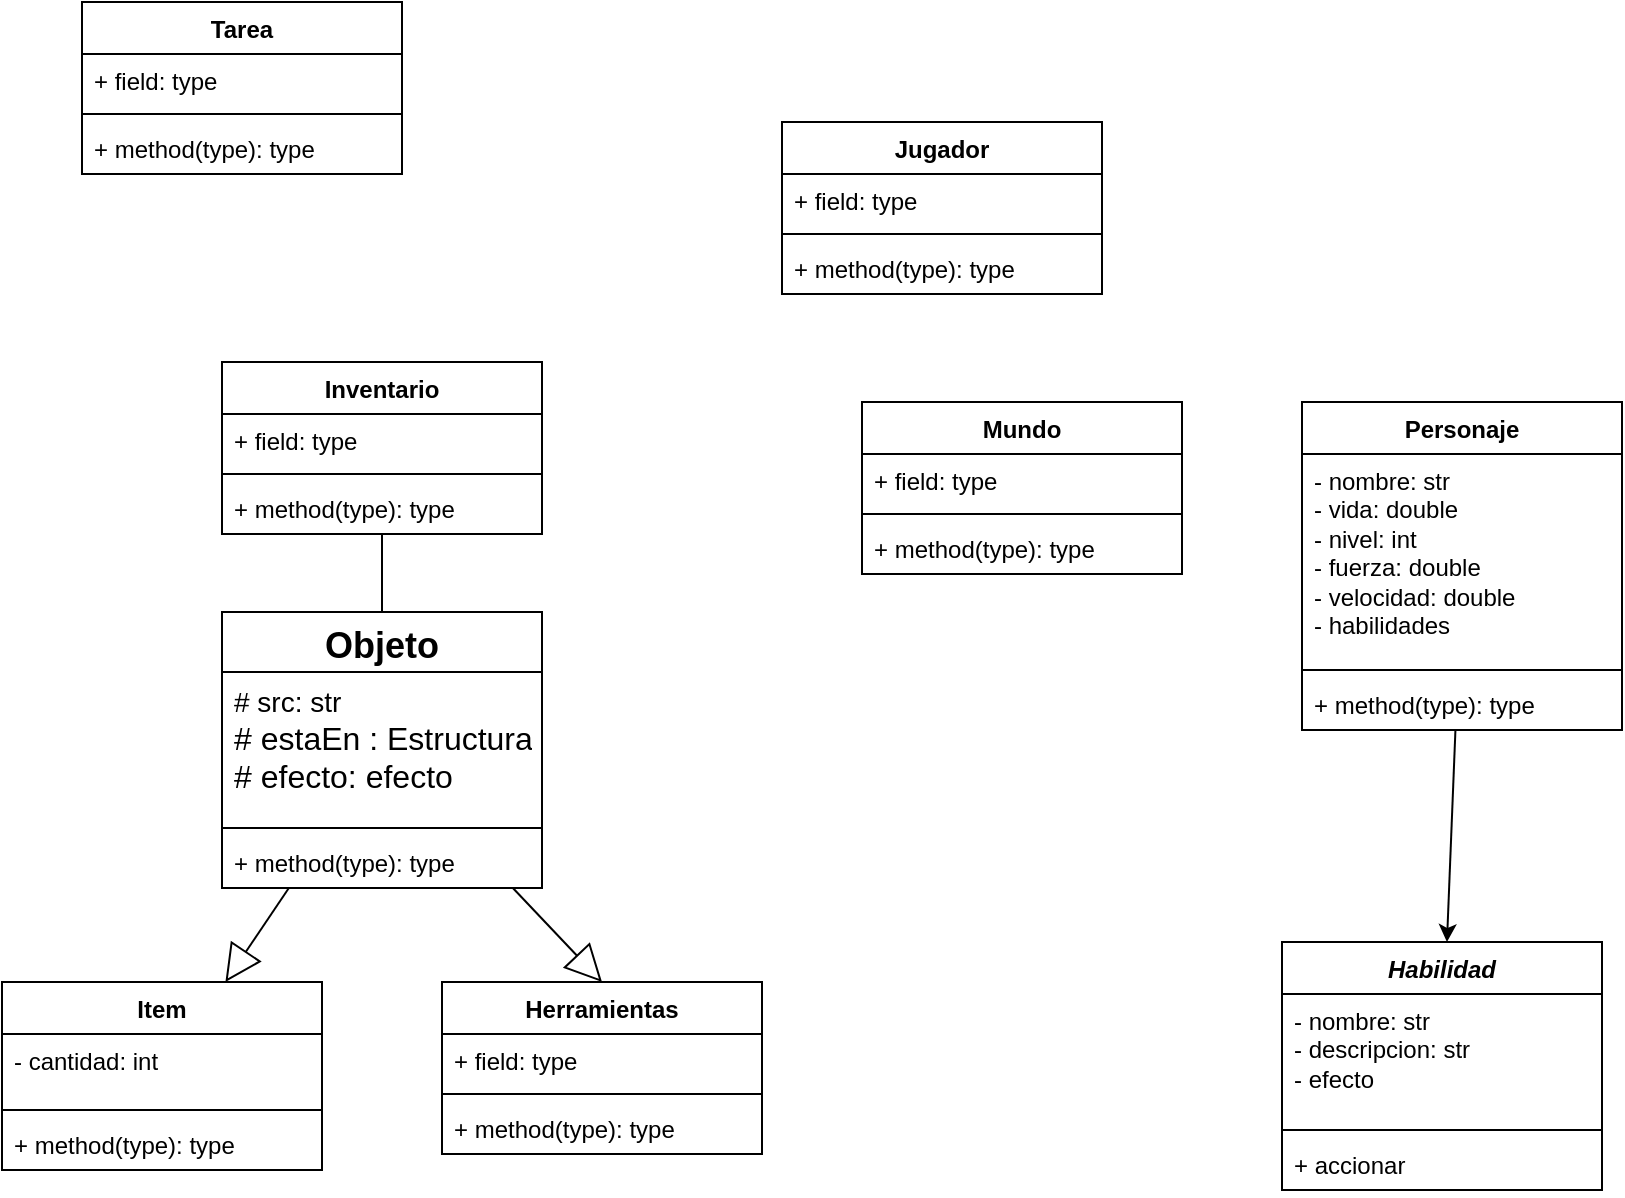 <mxfile>
    <diagram id="dke46-hacF-GY7-L-80C" name="Generalidades">
        <mxGraphModel dx="474" dy="611" grid="1" gridSize="10" guides="1" tooltips="1" connect="1" arrows="1" fold="1" page="1" pageScale="1" pageWidth="1169" pageHeight="827" math="0" shadow="0">
            <root>
                <mxCell id="0"/>
                <mxCell id="1" parent="0"/>
                <mxCell id="2" value="Jugador&lt;div&gt;&lt;br&gt;&lt;/div&gt;" style="swimlane;fontStyle=1;align=center;verticalAlign=top;childLayout=stackLayout;horizontal=1;startSize=26;horizontalStack=0;resizeParent=1;resizeParentMax=0;resizeLast=0;collapsible=1;marginBottom=0;whiteSpace=wrap;html=1;" vertex="1" parent="1">
                    <mxGeometry x="400" y="100" width="160" height="86" as="geometry"/>
                </mxCell>
                <mxCell id="3" value="+ field: type" style="text;strokeColor=none;fillColor=none;align=left;verticalAlign=top;spacingLeft=4;spacingRight=4;overflow=hidden;rotatable=0;points=[[0,0.5],[1,0.5]];portConstraint=eastwest;whiteSpace=wrap;html=1;" vertex="1" parent="2">
                    <mxGeometry y="26" width="160" height="26" as="geometry"/>
                </mxCell>
                <mxCell id="4" value="" style="line;strokeWidth=1;fillColor=none;align=left;verticalAlign=middle;spacingTop=-1;spacingLeft=3;spacingRight=3;rotatable=0;labelPosition=right;points=[];portConstraint=eastwest;strokeColor=inherit;" vertex="1" parent="2">
                    <mxGeometry y="52" width="160" height="8" as="geometry"/>
                </mxCell>
                <mxCell id="5" value="+ method(type): type" style="text;strokeColor=none;fillColor=none;align=left;verticalAlign=top;spacingLeft=4;spacingRight=4;overflow=hidden;rotatable=0;points=[[0,0.5],[1,0.5]];portConstraint=eastwest;whiteSpace=wrap;html=1;" vertex="1" parent="2">
                    <mxGeometry y="60" width="160" height="26" as="geometry"/>
                </mxCell>
                <mxCell id="6" value="Tarea&lt;div&gt;&lt;br&gt;&lt;/div&gt;" style="swimlane;fontStyle=1;align=center;verticalAlign=top;childLayout=stackLayout;horizontal=1;startSize=26;horizontalStack=0;resizeParent=1;resizeParentMax=0;resizeLast=0;collapsible=1;marginBottom=0;whiteSpace=wrap;html=1;" vertex="1" parent="1">
                    <mxGeometry x="50" y="40" width="160" height="86" as="geometry"/>
                </mxCell>
                <mxCell id="7" value="+ field: type" style="text;strokeColor=none;fillColor=none;align=left;verticalAlign=top;spacingLeft=4;spacingRight=4;overflow=hidden;rotatable=0;points=[[0,0.5],[1,0.5]];portConstraint=eastwest;whiteSpace=wrap;html=1;" vertex="1" parent="6">
                    <mxGeometry y="26" width="160" height="26" as="geometry"/>
                </mxCell>
                <mxCell id="8" value="" style="line;strokeWidth=1;fillColor=none;align=left;verticalAlign=middle;spacingTop=-1;spacingLeft=3;spacingRight=3;rotatable=0;labelPosition=right;points=[];portConstraint=eastwest;strokeColor=inherit;" vertex="1" parent="6">
                    <mxGeometry y="52" width="160" height="8" as="geometry"/>
                </mxCell>
                <mxCell id="9" value="+ method(type): type" style="text;strokeColor=none;fillColor=none;align=left;verticalAlign=top;spacingLeft=4;spacingRight=4;overflow=hidden;rotatable=0;points=[[0,0.5],[1,0.5]];portConstraint=eastwest;whiteSpace=wrap;html=1;" vertex="1" parent="6">
                    <mxGeometry y="60" width="160" height="26" as="geometry"/>
                </mxCell>
                <mxCell id="10" value="Mundo" style="swimlane;fontStyle=1;align=center;verticalAlign=top;childLayout=stackLayout;horizontal=1;startSize=26;horizontalStack=0;resizeParent=1;resizeParentMax=0;resizeLast=0;collapsible=1;marginBottom=0;whiteSpace=wrap;html=1;" vertex="1" parent="1">
                    <mxGeometry x="440" y="240" width="160" height="86" as="geometry"/>
                </mxCell>
                <mxCell id="11" value="+ field: type" style="text;strokeColor=none;fillColor=none;align=left;verticalAlign=top;spacingLeft=4;spacingRight=4;overflow=hidden;rotatable=0;points=[[0,0.5],[1,0.5]];portConstraint=eastwest;whiteSpace=wrap;html=1;" vertex="1" parent="10">
                    <mxGeometry y="26" width="160" height="26" as="geometry"/>
                </mxCell>
                <mxCell id="12" value="" style="line;strokeWidth=1;fillColor=none;align=left;verticalAlign=middle;spacingTop=-1;spacingLeft=3;spacingRight=3;rotatable=0;labelPosition=right;points=[];portConstraint=eastwest;strokeColor=inherit;" vertex="1" parent="10">
                    <mxGeometry y="52" width="160" height="8" as="geometry"/>
                </mxCell>
                <mxCell id="13" value="+ method(type): type" style="text;strokeColor=none;fillColor=none;align=left;verticalAlign=top;spacingLeft=4;spacingRight=4;overflow=hidden;rotatable=0;points=[[0,0.5],[1,0.5]];portConstraint=eastwest;whiteSpace=wrap;html=1;" vertex="1" parent="10">
                    <mxGeometry y="60" width="160" height="26" as="geometry"/>
                </mxCell>
                <mxCell id="26" value="Herramientas" style="swimlane;fontStyle=1;align=center;verticalAlign=top;childLayout=stackLayout;horizontal=1;startSize=26;horizontalStack=0;resizeParent=1;resizeParentMax=0;resizeLast=0;collapsible=1;marginBottom=0;whiteSpace=wrap;html=1;" vertex="1" parent="1">
                    <mxGeometry x="230" y="530" width="160" height="86" as="geometry"/>
                </mxCell>
                <mxCell id="27" value="+ field: type" style="text;strokeColor=none;fillColor=none;align=left;verticalAlign=top;spacingLeft=4;spacingRight=4;overflow=hidden;rotatable=0;points=[[0,0.5],[1,0.5]];portConstraint=eastwest;whiteSpace=wrap;html=1;" vertex="1" parent="26">
                    <mxGeometry y="26" width="160" height="26" as="geometry"/>
                </mxCell>
                <mxCell id="28" value="" style="line;strokeWidth=1;fillColor=none;align=left;verticalAlign=middle;spacingTop=-1;spacingLeft=3;spacingRight=3;rotatable=0;labelPosition=right;points=[];portConstraint=eastwest;strokeColor=inherit;" vertex="1" parent="26">
                    <mxGeometry y="52" width="160" height="8" as="geometry"/>
                </mxCell>
                <mxCell id="29" value="+ method(type): type" style="text;strokeColor=none;fillColor=none;align=left;verticalAlign=top;spacingLeft=4;spacingRight=4;overflow=hidden;rotatable=0;points=[[0,0.5],[1,0.5]];portConstraint=eastwest;whiteSpace=wrap;html=1;" vertex="1" parent="26">
                    <mxGeometry y="60" width="160" height="26" as="geometry"/>
                </mxCell>
                <mxCell id="30" value="Inventario" style="swimlane;fontStyle=1;align=center;verticalAlign=top;childLayout=stackLayout;horizontal=1;startSize=26;horizontalStack=0;resizeParent=1;resizeParentMax=0;resizeLast=0;collapsible=1;marginBottom=0;whiteSpace=wrap;html=1;" vertex="1" parent="1">
                    <mxGeometry x="120" y="220" width="160" height="86" as="geometry"/>
                </mxCell>
                <mxCell id="31" value="+ field: type" style="text;strokeColor=none;fillColor=none;align=left;verticalAlign=top;spacingLeft=4;spacingRight=4;overflow=hidden;rotatable=0;points=[[0,0.5],[1,0.5]];portConstraint=eastwest;whiteSpace=wrap;html=1;" vertex="1" parent="30">
                    <mxGeometry y="26" width="160" height="26" as="geometry"/>
                </mxCell>
                <mxCell id="32" value="" style="line;strokeWidth=1;fillColor=none;align=left;verticalAlign=middle;spacingTop=-1;spacingLeft=3;spacingRight=3;rotatable=0;labelPosition=right;points=[];portConstraint=eastwest;strokeColor=inherit;" vertex="1" parent="30">
                    <mxGeometry y="52" width="160" height="8" as="geometry"/>
                </mxCell>
                <mxCell id="33" value="+ method(type): type" style="text;strokeColor=none;fillColor=none;align=left;verticalAlign=top;spacingLeft=4;spacingRight=4;overflow=hidden;rotatable=0;points=[[0,0.5],[1,0.5]];portConstraint=eastwest;whiteSpace=wrap;html=1;" vertex="1" parent="30">
                    <mxGeometry y="60" width="160" height="26" as="geometry"/>
                </mxCell>
                <mxCell id="laPfJDsfrc0FonSR3hTN-60" style="edgeStyle=none;html=1;" edge="1" parent="1" source="38" target="laPfJDsfrc0FonSR3hTN-56">
                    <mxGeometry relative="1" as="geometry"/>
                </mxCell>
                <mxCell id="38" value="Personaje" style="swimlane;fontStyle=1;align=center;verticalAlign=top;childLayout=stackLayout;horizontal=1;startSize=26;horizontalStack=0;resizeParent=1;resizeParentMax=0;resizeLast=0;collapsible=1;marginBottom=0;whiteSpace=wrap;html=1;" vertex="1" parent="1">
                    <mxGeometry x="660" y="240" width="160" height="164" as="geometry"/>
                </mxCell>
                <mxCell id="39" value="- nombre: str&lt;div&gt;- vida: double&lt;/div&gt;&lt;div&gt;- nivel: int&lt;/div&gt;&lt;div&gt;- fuerza: double&lt;/div&gt;&lt;div&gt;- velocidad: double&lt;/div&gt;&lt;div&gt;- habilidades&lt;/div&gt;" style="text;strokeColor=none;fillColor=none;align=left;verticalAlign=top;spacingLeft=4;spacingRight=4;overflow=hidden;rotatable=0;points=[[0,0.5],[1,0.5]];portConstraint=eastwest;whiteSpace=wrap;html=1;" vertex="1" parent="38">
                    <mxGeometry y="26" width="160" height="104" as="geometry"/>
                </mxCell>
                <mxCell id="40" value="" style="line;strokeWidth=1;fillColor=none;align=left;verticalAlign=middle;spacingTop=-1;spacingLeft=3;spacingRight=3;rotatable=0;labelPosition=right;points=[];portConstraint=eastwest;strokeColor=inherit;" vertex="1" parent="38">
                    <mxGeometry y="130" width="160" height="8" as="geometry"/>
                </mxCell>
                <mxCell id="41" value="+ method(type): type" style="text;strokeColor=none;fillColor=none;align=left;verticalAlign=top;spacingLeft=4;spacingRight=4;overflow=hidden;rotatable=0;points=[[0,0.5],[1,0.5]];portConstraint=eastwest;whiteSpace=wrap;html=1;" vertex="1" parent="38">
                    <mxGeometry y="138" width="160" height="26" as="geometry"/>
                </mxCell>
                <mxCell id="42" value="&lt;div&gt;&lt;font style=&quot;font-size: 18px;&quot;&gt;Objeto&lt;/font&gt;&lt;/div&gt;" style="swimlane;fontStyle=1;align=center;verticalAlign=top;childLayout=stackLayout;horizontal=1;startSize=30;horizontalStack=0;resizeParent=1;resizeParentMax=0;resizeLast=0;collapsible=1;marginBottom=0;whiteSpace=wrap;html=1;" vertex="1" parent="1">
                    <mxGeometry x="120" y="345" width="160" height="138" as="geometry"/>
                </mxCell>
                <mxCell id="43" value="&lt;div&gt;&lt;font style=&quot;font-size: 14px;&quot;&gt;# src: str&lt;/font&gt;&lt;/div&gt;&lt;font size=&quot;3&quot; style=&quot;&quot;&gt;# estaEn : Estructura&lt;/font&gt;&lt;div&gt;&lt;font size=&quot;3&quot;&gt;# efecto: efecto&lt;/font&gt;&lt;/div&gt;&lt;div&gt;&lt;br&gt;&lt;/div&gt;" style="text;strokeColor=none;fillColor=none;align=left;verticalAlign=top;spacingLeft=4;spacingRight=4;overflow=hidden;rotatable=0;points=[[0,0.5],[1,0.5]];portConstraint=eastwest;whiteSpace=wrap;html=1;" vertex="1" parent="42">
                    <mxGeometry y="30" width="160" height="74" as="geometry"/>
                </mxCell>
                <mxCell id="44" value="" style="line;strokeWidth=1;fillColor=none;align=left;verticalAlign=middle;spacingTop=-1;spacingLeft=3;spacingRight=3;rotatable=0;labelPosition=right;points=[];portConstraint=eastwest;strokeColor=inherit;" vertex="1" parent="42">
                    <mxGeometry y="104" width="160" height="8" as="geometry"/>
                </mxCell>
                <mxCell id="45" value="+ method(type): type" style="text;strokeColor=none;fillColor=none;align=left;verticalAlign=top;spacingLeft=4;spacingRight=4;overflow=hidden;rotatable=0;points=[[0,0.5],[1,0.5]];portConstraint=eastwest;whiteSpace=wrap;html=1;" vertex="1" parent="42">
                    <mxGeometry y="112" width="160" height="26" as="geometry"/>
                </mxCell>
                <mxCell id="50" value="Item" style="swimlane;fontStyle=1;align=center;verticalAlign=top;childLayout=stackLayout;horizontal=1;startSize=26;horizontalStack=0;resizeParent=1;resizeParentMax=0;resizeLast=0;collapsible=1;marginBottom=0;whiteSpace=wrap;html=1;" vertex="1" parent="1">
                    <mxGeometry x="10" y="530" width="160" height="94" as="geometry"/>
                </mxCell>
                <mxCell id="51" value="&lt;div&gt;&lt;div&gt;- cantidad: int&lt;/div&gt;&lt;/div&gt;" style="text;strokeColor=none;fillColor=none;align=left;verticalAlign=top;spacingLeft=4;spacingRight=4;overflow=hidden;rotatable=0;points=[[0,0.5],[1,0.5]];portConstraint=eastwest;whiteSpace=wrap;html=1;" vertex="1" parent="50">
                    <mxGeometry y="26" width="160" height="34" as="geometry"/>
                </mxCell>
                <mxCell id="52" value="" style="line;strokeWidth=1;fillColor=none;align=left;verticalAlign=middle;spacingTop=-1;spacingLeft=3;spacingRight=3;rotatable=0;labelPosition=right;points=[];portConstraint=eastwest;strokeColor=inherit;" vertex="1" parent="50">
                    <mxGeometry y="60" width="160" height="8" as="geometry"/>
                </mxCell>
                <mxCell id="53" value="+ method(type): type" style="text;strokeColor=none;fillColor=none;align=left;verticalAlign=top;spacingLeft=4;spacingRight=4;overflow=hidden;rotatable=0;points=[[0,0.5],[1,0.5]];portConstraint=eastwest;whiteSpace=wrap;html=1;" vertex="1" parent="50">
                    <mxGeometry y="68" width="160" height="26" as="geometry"/>
                </mxCell>
                <mxCell id="54" value="" style="endArrow=block;endSize=16;endFill=0;html=1;fontFamily=Helvetica;fontSize=12;fontColor=default;fontStyle=1;entryX=0.5;entryY=0;entryDx=0;entryDy=0;" edge="1" parent="1" source="42" target="26">
                    <mxGeometry width="160" relative="1" as="geometry">
                        <mxPoint x="390" y="160" as="sourcePoint"/>
                        <mxPoint x="390" y="234" as="targetPoint"/>
                    </mxGeometry>
                </mxCell>
                <mxCell id="55" value="" style="endArrow=block;endSize=16;endFill=0;html=1;fontFamily=Helvetica;fontSize=12;fontColor=default;fontStyle=1;" edge="1" parent="1" source="42" target="50">
                    <mxGeometry width="160" relative="1" as="geometry">
                        <mxPoint x="250" y="224" as="sourcePoint"/>
                        <mxPoint x="317" y="183" as="targetPoint"/>
                    </mxGeometry>
                </mxCell>
                <mxCell id="56" value="" style="endArrow=none;html=1;edgeStyle=orthogonalEdgeStyle;fontFamily=Helvetica;fontSize=12;fontColor=default;fontStyle=1;" edge="1" parent="1" source="42" target="30">
                    <mxGeometry relative="1" as="geometry">
                        <mxPoint x="170" y="400" as="sourcePoint"/>
                        <mxPoint x="300" y="480" as="targetPoint"/>
                    </mxGeometry>
                </mxCell>
                <mxCell id="laPfJDsfrc0FonSR3hTN-56" value="&lt;i&gt;Habilidad&lt;/i&gt;" style="swimlane;fontStyle=1;align=center;verticalAlign=top;childLayout=stackLayout;horizontal=1;startSize=26;horizontalStack=0;resizeParent=1;resizeParentMax=0;resizeLast=0;collapsible=1;marginBottom=0;whiteSpace=wrap;html=1;" vertex="1" parent="1">
                    <mxGeometry x="650" y="510" width="160" height="124" as="geometry"/>
                </mxCell>
                <mxCell id="laPfJDsfrc0FonSR3hTN-57" value="- nombre: str&lt;div&gt;- descripcion: str&lt;/div&gt;&lt;div&gt;- efecto&lt;/div&gt;" style="text;strokeColor=none;fillColor=none;align=left;verticalAlign=top;spacingLeft=4;spacingRight=4;overflow=hidden;rotatable=0;points=[[0,0.5],[1,0.5]];portConstraint=eastwest;whiteSpace=wrap;html=1;" vertex="1" parent="laPfJDsfrc0FonSR3hTN-56">
                    <mxGeometry y="26" width="160" height="64" as="geometry"/>
                </mxCell>
                <mxCell id="laPfJDsfrc0FonSR3hTN-58" value="" style="line;strokeWidth=1;fillColor=none;align=left;verticalAlign=middle;spacingTop=-1;spacingLeft=3;spacingRight=3;rotatable=0;labelPosition=right;points=[];portConstraint=eastwest;strokeColor=inherit;" vertex="1" parent="laPfJDsfrc0FonSR3hTN-56">
                    <mxGeometry y="90" width="160" height="8" as="geometry"/>
                </mxCell>
                <mxCell id="laPfJDsfrc0FonSR3hTN-59" value="+ accionar" style="text;strokeColor=none;fillColor=none;align=left;verticalAlign=top;spacingLeft=4;spacingRight=4;overflow=hidden;rotatable=0;points=[[0,0.5],[1,0.5]];portConstraint=eastwest;whiteSpace=wrap;html=1;" vertex="1" parent="laPfJDsfrc0FonSR3hTN-56">
                    <mxGeometry y="98" width="160" height="26" as="geometry"/>
                </mxCell>
            </root>
        </mxGraphModel>
    </diagram>
    <diagram id="WBEV401IUtqRPh39Ru3u" name="Mundo">
        <mxGraphModel dx="1020" dy="611" grid="1" gridSize="10" guides="1" tooltips="1" connect="1" arrows="1" fold="1" page="1" pageScale="1" pageWidth="1169" pageHeight="827" math="0" shadow="0">
            <root>
                <mxCell id="0"/>
                <mxCell id="1" parent="0"/>
                <mxCell id="6uDS-N5lzzkAlRTKVyg5-1" value="&lt;i&gt;&lt;font style=&quot;font-size: 18px;&quot;&gt;Estructura&lt;/font&gt;&lt;/i&gt;" style="swimlane;fontStyle=1;align=center;verticalAlign=top;childLayout=stackLayout;horizontal=1;startSize=28;horizontalStack=0;resizeParent=1;resizeParentMax=0;resizeLast=0;collapsible=1;marginBottom=0;whiteSpace=wrap;html=1;" vertex="1" parent="1">
                    <mxGeometry x="430" y="40" width="240" height="204" as="geometry"/>
                </mxCell>
                <mxCell id="6uDS-N5lzzkAlRTKVyg5-2" value="&lt;font style=&quot;font-size: 14px;&quot;&gt;# src: str&lt;/font&gt;&lt;div&gt;&lt;span style=&quot;font-size: 14px;&quot;&gt;# posicion: double[2]&lt;/span&gt;&lt;/div&gt;&lt;div&gt;&lt;span style=&quot;font-size: 14px; background-color: transparent;&quot;&gt;# efecto: Efecto&lt;/span&gt;&lt;/div&gt;&lt;div&gt;&lt;span style=&quot;background-color: transparent; font-size: 14px;&quot;&gt;# ladoDerecho: Estructura&lt;/span&gt;&lt;/div&gt;&lt;div&gt;&lt;div&gt;&lt;font style=&quot;font-size: 14px;&quot;&gt;# ladoIzquierdo: Estructura&lt;/font&gt;&lt;/div&gt;&lt;div&gt;&lt;font style=&quot;font-size: 14px;&quot;&gt;# ladoArriba: Estructura&lt;/font&gt;&lt;/div&gt;&lt;div&gt;&lt;font style=&quot;font-size: 14px;&quot;&gt;# ladoAbajo: Estructura&lt;/font&gt;&lt;/div&gt;&lt;div&gt;&lt;br&gt;&lt;/div&gt;&lt;/div&gt;" style="text;strokeColor=none;fillColor=none;align=left;verticalAlign=top;spacingLeft=4;spacingRight=4;overflow=hidden;rotatable=0;points=[[0,0.5],[1,0.5]];portConstraint=eastwest;whiteSpace=wrap;html=1;" vertex="1" parent="6uDS-N5lzzkAlRTKVyg5-1">
                    <mxGeometry y="28" width="240" height="142" as="geometry"/>
                </mxCell>
                <mxCell id="6uDS-N5lzzkAlRTKVyg5-3" value="" style="line;strokeWidth=1;fillColor=none;align=left;verticalAlign=middle;spacingTop=-1;spacingLeft=3;spacingRight=3;rotatable=0;labelPosition=right;points=[];portConstraint=eastwest;strokeColor=inherit;" vertex="1" parent="6uDS-N5lzzkAlRTKVyg5-1">
                    <mxGeometry y="170" width="240" height="8" as="geometry"/>
                </mxCell>
                <mxCell id="6uDS-N5lzzkAlRTKVyg5-4" value="&lt;font style=&quot;font-size: 14px;&quot;&gt;+ method(type): type&lt;/font&gt;" style="text;strokeColor=none;fillColor=none;align=left;verticalAlign=top;spacingLeft=4;spacingRight=4;overflow=hidden;rotatable=0;points=[[0,0.5],[1,0.5]];portConstraint=eastwest;whiteSpace=wrap;html=1;" vertex="1" parent="6uDS-N5lzzkAlRTKVyg5-1">
                    <mxGeometry y="178" width="240" height="26" as="geometry"/>
                </mxCell>
                <mxCell id="6uDS-N5lzzkAlRTKVyg5-5" value="&lt;font style=&quot;font-size: 18px;&quot;&gt;Suelo&lt;/font&gt;" style="swimlane;fontStyle=1;align=center;verticalAlign=top;childLayout=stackLayout;horizontal=1;startSize=30;horizontalStack=0;resizeParent=1;resizeParentMax=0;resizeLast=0;collapsible=1;marginBottom=0;whiteSpace=wrap;html=1;" vertex="1" parent="1">
                    <mxGeometry x="810" y="10" width="240" height="138" as="geometry"/>
                </mxCell>
                <mxCell id="6uDS-N5lzzkAlRTKVyg5-6" value="&lt;span style=&quot;background-color: transparent;&quot;&gt;&lt;font style=&quot;font-size: 14px;&quot;&gt;# objetoSobreEl: Objeto&lt;/font&gt;&lt;/span&gt;&lt;div&gt;&lt;br&gt;&lt;/div&gt;" style="text;strokeColor=none;fillColor=none;align=left;verticalAlign=top;spacingLeft=4;spacingRight=4;overflow=hidden;rotatable=0;points=[[0,0.5],[1,0.5]];portConstraint=eastwest;whiteSpace=wrap;html=1;" vertex="1" parent="6uDS-N5lzzkAlRTKVyg5-5">
                    <mxGeometry y="30" width="240" height="74" as="geometry"/>
                </mxCell>
                <mxCell id="6uDS-N5lzzkAlRTKVyg5-7" value="" style="line;strokeWidth=1;fillColor=none;align=left;verticalAlign=middle;spacingTop=-1;spacingLeft=3;spacingRight=3;rotatable=0;labelPosition=right;points=[];portConstraint=eastwest;strokeColor=inherit;" vertex="1" parent="6uDS-N5lzzkAlRTKVyg5-5">
                    <mxGeometry y="104" width="240" height="8" as="geometry"/>
                </mxCell>
                <mxCell id="6uDS-N5lzzkAlRTKVyg5-8" value="&lt;font style=&quot;font-size: 14px;&quot;&gt;+ method(type): type&lt;/font&gt;" style="text;strokeColor=none;fillColor=none;align=left;verticalAlign=top;spacingLeft=4;spacingRight=4;overflow=hidden;rotatable=0;points=[[0,0.5],[1,0.5]];portConstraint=eastwest;whiteSpace=wrap;html=1;" vertex="1" parent="6uDS-N5lzzkAlRTKVyg5-5">
                    <mxGeometry y="112" width="240" height="26" as="geometry"/>
                </mxCell>
                <mxCell id="6uDS-N5lzzkAlRTKVyg5-9" value="Interactivo" style="swimlane;fontStyle=1;align=center;verticalAlign=top;childLayout=stackLayout;horizontal=1;startSize=26;horizontalStack=0;resizeParent=1;resizeParentMax=0;resizeLast=0;collapsible=1;marginBottom=0;whiteSpace=wrap;html=1;" vertex="1" parent="1">
                    <mxGeometry x="815" y="259" width="235" height="104" as="geometry"/>
                </mxCell>
                <mxCell id="6uDS-N5lzzkAlRTKVyg5-10" value="# activo: bool&lt;div&gt;# sonido: Sonido&lt;/div&gt;&lt;div&gt;&lt;br&gt;&lt;/div&gt;" style="text;strokeColor=none;fillColor=none;align=left;verticalAlign=top;spacingLeft=4;spacingRight=4;overflow=hidden;rotatable=0;points=[[0,0.5],[1,0.5]];portConstraint=eastwest;whiteSpace=wrap;html=1;" vertex="1" parent="6uDS-N5lzzkAlRTKVyg5-9">
                    <mxGeometry y="26" width="235" height="44" as="geometry"/>
                </mxCell>
                <mxCell id="6uDS-N5lzzkAlRTKVyg5-11" value="" style="line;strokeWidth=1;fillColor=none;align=left;verticalAlign=middle;spacingTop=-1;spacingLeft=3;spacingRight=3;rotatable=0;labelPosition=right;points=[];portConstraint=eastwest;strokeColor=inherit;" vertex="1" parent="6uDS-N5lzzkAlRTKVyg5-9">
                    <mxGeometry y="70" width="235" height="8" as="geometry"/>
                </mxCell>
                <mxCell id="6uDS-N5lzzkAlRTKVyg5-12" value="+ method(type): type" style="text;strokeColor=none;fillColor=none;align=left;verticalAlign=top;spacingLeft=4;spacingRight=4;overflow=hidden;rotatable=0;points=[[0,0.5],[1,0.5]];portConstraint=eastwest;whiteSpace=wrap;html=1;" vertex="1" parent="6uDS-N5lzzkAlRTKVyg5-9">
                    <mxGeometry y="78" width="235" height="26" as="geometry"/>
                </mxCell>
                <mxCell id="6uDS-N5lzzkAlRTKVyg5-13" value="&lt;font style=&quot;font-size: 18px;&quot;&gt;Muro&lt;/font&gt;" style="swimlane;fontStyle=1;align=center;verticalAlign=top;childLayout=stackLayout;horizontal=1;startSize=30;horizontalStack=0;resizeParent=1;resizeParentMax=0;resizeLast=0;collapsible=1;marginBottom=0;whiteSpace=wrap;html=1;" vertex="1" parent="1">
                    <mxGeometry x="810" y="170" width="240" height="64" as="geometry"/>
                </mxCell>
                <mxCell id="6uDS-N5lzzkAlRTKVyg5-14" value="" style="line;strokeWidth=1;fillColor=none;align=left;verticalAlign=middle;spacingTop=-1;spacingLeft=3;spacingRight=3;rotatable=0;labelPosition=right;points=[];portConstraint=eastwest;strokeColor=inherit;" vertex="1" parent="6uDS-N5lzzkAlRTKVyg5-13">
                    <mxGeometry y="30" width="240" height="8" as="geometry"/>
                </mxCell>
                <mxCell id="6uDS-N5lzzkAlRTKVyg5-15" value="+ method(type): type" style="text;strokeColor=none;fillColor=none;align=left;verticalAlign=top;spacingLeft=4;spacingRight=4;overflow=hidden;rotatable=0;points=[[0,0.5],[1,0.5]];portConstraint=eastwest;whiteSpace=wrap;html=1;" vertex="1" parent="6uDS-N5lzzkAlRTKVyg5-13">
                    <mxGeometry y="38" width="240" height="26" as="geometry"/>
                </mxCell>
                <mxCell id="6uDS-N5lzzkAlRTKVyg5-16" value="&lt;div&gt;Sonido&lt;/div&gt;" style="swimlane;fontStyle=1;align=center;verticalAlign=top;childLayout=stackLayout;horizontal=1;startSize=26;horizontalStack=0;resizeParent=1;resizeParentMax=0;resizeLast=0;collapsible=1;marginBottom=0;whiteSpace=wrap;html=1;" vertex="1" parent="1">
                    <mxGeometry x="950" y="430" width="160" height="134" as="geometry"/>
                </mxCell>
                <mxCell id="6uDS-N5lzzkAlRTKVyg5-17" value="- src: str&lt;div&gt;- duracion: int&lt;/div&gt;&lt;div&gt;&lt;br&gt;&lt;/div&gt;" style="text;strokeColor=none;fillColor=none;align=left;verticalAlign=top;spacingLeft=4;spacingRight=4;overflow=hidden;rotatable=0;points=[[0,0.5],[1,0.5]];portConstraint=eastwest;whiteSpace=wrap;html=1;" vertex="1" parent="6uDS-N5lzzkAlRTKVyg5-16">
                    <mxGeometry y="26" width="160" height="74" as="geometry"/>
                </mxCell>
                <mxCell id="6uDS-N5lzzkAlRTKVyg5-18" value="" style="line;strokeWidth=1;fillColor=none;align=left;verticalAlign=middle;spacingTop=-1;spacingLeft=3;spacingRight=3;rotatable=0;labelPosition=right;points=[];portConstraint=eastwest;strokeColor=inherit;" vertex="1" parent="6uDS-N5lzzkAlRTKVyg5-16">
                    <mxGeometry y="100" width="160" height="8" as="geometry"/>
                </mxCell>
                <mxCell id="6uDS-N5lzzkAlRTKVyg5-19" value="+ method(type): type" style="text;strokeColor=none;fillColor=none;align=left;verticalAlign=top;spacingLeft=4;spacingRight=4;overflow=hidden;rotatable=0;points=[[0,0.5],[1,0.5]];portConstraint=eastwest;whiteSpace=wrap;html=1;" vertex="1" parent="6uDS-N5lzzkAlRTKVyg5-16">
                    <mxGeometry y="108" width="160" height="26" as="geometry"/>
                </mxCell>
                <mxCell id="6uDS-N5lzzkAlRTKVyg5-20" value="&lt;div&gt;&lt;font style=&quot;font-size: 18px;&quot;&gt;Objeto&lt;/font&gt;&lt;/div&gt;" style="swimlane;fontStyle=1;align=center;verticalAlign=top;childLayout=stackLayout;horizontal=1;startSize=26;horizontalStack=0;resizeParent=1;resizeParentMax=0;resizeLast=0;collapsible=1;marginBottom=0;whiteSpace=wrap;html=1;" vertex="1" parent="1">
                    <mxGeometry x="100" y="40" width="160" height="134" as="geometry"/>
                </mxCell>
                <mxCell id="6uDS-N5lzzkAlRTKVyg5-21" value="&lt;div&gt;&lt;font style=&quot;font-size: 14px;&quot;&gt;# src: str&lt;/font&gt;&lt;/div&gt;&lt;font size=&quot;3&quot; style=&quot;&quot;&gt;# estaEn : Estructura&lt;/font&gt;&lt;div&gt;&lt;font size=&quot;3&quot;&gt;# efecto: efecto&lt;/font&gt;&lt;/div&gt;&lt;div&gt;&lt;br&gt;&lt;/div&gt;" style="text;strokeColor=none;fillColor=none;align=left;verticalAlign=top;spacingLeft=4;spacingRight=4;overflow=hidden;rotatable=0;points=[[0,0.5],[1,0.5]];portConstraint=eastwest;whiteSpace=wrap;html=1;" vertex="1" parent="6uDS-N5lzzkAlRTKVyg5-20">
                    <mxGeometry y="26" width="160" height="74" as="geometry"/>
                </mxCell>
                <mxCell id="6uDS-N5lzzkAlRTKVyg5-22" value="" style="line;strokeWidth=1;fillColor=none;align=left;verticalAlign=middle;spacingTop=-1;spacingLeft=3;spacingRight=3;rotatable=0;labelPosition=right;points=[];portConstraint=eastwest;strokeColor=inherit;" vertex="1" parent="6uDS-N5lzzkAlRTKVyg5-20">
                    <mxGeometry y="100" width="160" height="8" as="geometry"/>
                </mxCell>
                <mxCell id="6uDS-N5lzzkAlRTKVyg5-23" value="+ method(type): type" style="text;strokeColor=none;fillColor=none;align=left;verticalAlign=top;spacingLeft=4;spacingRight=4;overflow=hidden;rotatable=0;points=[[0,0.5],[1,0.5]];portConstraint=eastwest;whiteSpace=wrap;html=1;" vertex="1" parent="6uDS-N5lzzkAlRTKVyg5-20">
                    <mxGeometry y="108" width="160" height="26" as="geometry"/>
                </mxCell>
                <mxCell id="6uDS-N5lzzkAlRTKVyg5-24" value="Obstaculo" style="swimlane;fontStyle=1;align=center;verticalAlign=top;childLayout=stackLayout;horizontal=1;startSize=26;horizontalStack=0;resizeParent=1;resizeParentMax=0;resizeLast=0;collapsible=1;marginBottom=0;whiteSpace=wrap;html=1;" vertex="1" parent="1">
                    <mxGeometry x="210" y="244" width="160" height="60" as="geometry"/>
                </mxCell>
                <mxCell id="6uDS-N5lzzkAlRTKVyg5-25" value="" style="line;strokeWidth=1;fillColor=none;align=left;verticalAlign=middle;spacingTop=-1;spacingLeft=3;spacingRight=3;rotatable=0;labelPosition=right;points=[];portConstraint=eastwest;strokeColor=inherit;" vertex="1" parent="6uDS-N5lzzkAlRTKVyg5-24">
                    <mxGeometry y="26" width="160" height="8" as="geometry"/>
                </mxCell>
                <mxCell id="6uDS-N5lzzkAlRTKVyg5-26" value="+ method(type): type" style="text;strokeColor=none;fillColor=none;align=left;verticalAlign=top;spacingLeft=4;spacingRight=4;overflow=hidden;rotatable=0;points=[[0,0.5],[1,0.5]];portConstraint=eastwest;whiteSpace=wrap;html=1;" vertex="1" parent="6uDS-N5lzzkAlRTKVyg5-24">
                    <mxGeometry y="34" width="160" height="26" as="geometry"/>
                </mxCell>
                <mxCell id="6uDS-N5lzzkAlRTKVyg5-27" value="Almacenamiento" style="swimlane;fontStyle=1;align=center;verticalAlign=top;childLayout=stackLayout;horizontal=1;startSize=26;horizontalStack=0;resizeParent=1;resizeParentMax=0;resizeLast=0;collapsible=1;marginBottom=0;whiteSpace=wrap;html=1;" vertex="1" parent="1">
                    <mxGeometry x="100" y="490" width="160" height="86" as="geometry"/>
                </mxCell>
                <mxCell id="6uDS-N5lzzkAlRTKVyg5-28" value="- inventario: list[Item]&lt;div&gt;&lt;br&gt;&lt;/div&gt;" style="text;strokeColor=none;fillColor=none;align=left;verticalAlign=top;spacingLeft=4;spacingRight=4;overflow=hidden;rotatable=0;points=[[0,0.5],[1,0.5]];portConstraint=eastwest;whiteSpace=wrap;html=1;" vertex="1" parent="6uDS-N5lzzkAlRTKVyg5-27">
                    <mxGeometry y="26" width="160" height="26" as="geometry"/>
                </mxCell>
                <mxCell id="6uDS-N5lzzkAlRTKVyg5-29" value="" style="line;strokeWidth=1;fillColor=none;align=left;verticalAlign=middle;spacingTop=-1;spacingLeft=3;spacingRight=3;rotatable=0;labelPosition=right;points=[];portConstraint=eastwest;strokeColor=inherit;" vertex="1" parent="6uDS-N5lzzkAlRTKVyg5-27">
                    <mxGeometry y="52" width="160" height="8" as="geometry"/>
                </mxCell>
                <mxCell id="6uDS-N5lzzkAlRTKVyg5-30" value="+ method(type): type" style="text;strokeColor=none;fillColor=none;align=left;verticalAlign=top;spacingLeft=4;spacingRight=4;overflow=hidden;rotatable=0;points=[[0,0.5],[1,0.5]];portConstraint=eastwest;whiteSpace=wrap;html=1;" vertex="1" parent="6uDS-N5lzzkAlRTKVyg5-27">
                    <mxGeometry y="60" width="160" height="26" as="geometry"/>
                </mxCell>
                <mxCell id="6uDS-N5lzzkAlRTKVyg5-31" value="Item" style="swimlane;fontStyle=1;align=center;verticalAlign=top;childLayout=stackLayout;horizontal=1;startSize=26;horizontalStack=0;resizeParent=1;resizeParentMax=0;resizeLast=0;collapsible=1;marginBottom=0;whiteSpace=wrap;html=1;" vertex="1" parent="1">
                    <mxGeometry x="10" y="244" width="160" height="94" as="geometry"/>
                </mxCell>
                <mxCell id="6uDS-N5lzzkAlRTKVyg5-32" value="&lt;div&gt;&lt;div&gt;- cantidad: int&lt;/div&gt;&lt;/div&gt;" style="text;strokeColor=none;fillColor=none;align=left;verticalAlign=top;spacingLeft=4;spacingRight=4;overflow=hidden;rotatable=0;points=[[0,0.5],[1,0.5]];portConstraint=eastwest;whiteSpace=wrap;html=1;" vertex="1" parent="6uDS-N5lzzkAlRTKVyg5-31">
                    <mxGeometry y="26" width="160" height="34" as="geometry"/>
                </mxCell>
                <mxCell id="6uDS-N5lzzkAlRTKVyg5-33" value="" style="line;strokeWidth=1;fillColor=none;align=left;verticalAlign=middle;spacingTop=-1;spacingLeft=3;spacingRight=3;rotatable=0;labelPosition=right;points=[];portConstraint=eastwest;strokeColor=inherit;" vertex="1" parent="6uDS-N5lzzkAlRTKVyg5-31">
                    <mxGeometry y="60" width="160" height="8" as="geometry"/>
                </mxCell>
                <mxCell id="6uDS-N5lzzkAlRTKVyg5-34" value="+ method(type): type" style="text;strokeColor=none;fillColor=none;align=left;verticalAlign=top;spacingLeft=4;spacingRight=4;overflow=hidden;rotatable=0;points=[[0,0.5],[1,0.5]];portConstraint=eastwest;whiteSpace=wrap;html=1;" vertex="1" parent="6uDS-N5lzzkAlRTKVyg5-31">
                    <mxGeometry y="68" width="160" height="26" as="geometry"/>
                </mxCell>
                <mxCell id="6uDS-N5lzzkAlRTKVyg5-35" value="Efecto" style="swimlane;fontStyle=1;align=center;verticalAlign=top;childLayout=stackLayout;horizontal=1;startSize=26;horizontalStack=0;resizeParent=1;resizeParentMax=0;resizeLast=0;collapsible=1;marginBottom=0;whiteSpace=wrap;html=1;strokeColor=default;fontFamily=Helvetica;fontSize=12;fontColor=default;fillColor=default;" vertex="1" parent="1">
                    <mxGeometry x="425" y="371" width="160" height="86" as="geometry"/>
                </mxCell>
                <mxCell id="6uDS-N5lzzkAlRTKVyg5-36" value="# nombre" style="text;strokeColor=none;fillColor=none;align=left;verticalAlign=top;spacingLeft=4;spacingRight=4;overflow=hidden;rotatable=0;points=[[0,0.5],[1,0.5]];portConstraint=eastwest;whiteSpace=wrap;html=1;fontFamily=Helvetica;fontSize=12;fontColor=default;fontStyle=1;" vertex="1" parent="6uDS-N5lzzkAlRTKVyg5-35">
                    <mxGeometry y="26" width="160" height="26" as="geometry"/>
                </mxCell>
                <mxCell id="6uDS-N5lzzkAlRTKVyg5-37" value="" style="line;strokeWidth=1;fillColor=none;align=left;verticalAlign=middle;spacingTop=-1;spacingLeft=3;spacingRight=3;rotatable=0;labelPosition=right;points=[];portConstraint=eastwest;strokeColor=inherit;fontFamily=Helvetica;fontSize=12;fontColor=default;fontStyle=1;" vertex="1" parent="6uDS-N5lzzkAlRTKVyg5-35">
                    <mxGeometry y="52" width="160" height="8" as="geometry"/>
                </mxCell>
                <mxCell id="6uDS-N5lzzkAlRTKVyg5-38" value="+ method(type): type" style="text;strokeColor=none;fillColor=none;align=left;verticalAlign=top;spacingLeft=4;spacingRight=4;overflow=hidden;rotatable=0;points=[[0,0.5],[1,0.5]];portConstraint=eastwest;whiteSpace=wrap;html=1;fontFamily=Helvetica;fontSize=12;fontColor=default;fontStyle=1;" vertex="1" parent="6uDS-N5lzzkAlRTKVyg5-35">
                    <mxGeometry y="60" width="160" height="26" as="geometry"/>
                </mxCell>
                <mxCell id="6uDS-N5lzzkAlRTKVyg5-39" value="Habilidad" style="swimlane;fontStyle=1;align=center;verticalAlign=top;childLayout=stackLayout;horizontal=1;startSize=26;horizontalStack=0;resizeParent=1;resizeParentMax=0;resizeLast=0;collapsible=1;marginBottom=0;whiteSpace=wrap;html=1;strokeColor=default;fontFamily=Helvetica;fontSize=12;fontColor=default;fillColor=default;" vertex="1" parent="1">
                    <mxGeometry x="340" y="520" width="160" height="114" as="geometry"/>
                </mxCell>
                <mxCell id="6uDS-N5lzzkAlRTKVyg5-40" value="&lt;div&gt;&lt;span style=&quot;background-color: transparent;&quot;&gt;- velocidad: double&lt;/span&gt;&lt;/div&gt;&lt;div&gt;- fuerza: double&lt;/div&gt;" style="text;strokeColor=none;fillColor=none;align=left;verticalAlign=top;spacingLeft=4;spacingRight=4;overflow=hidden;rotatable=0;points=[[0,0.5],[1,0.5]];portConstraint=eastwest;whiteSpace=wrap;html=1;fontFamily=Helvetica;fontSize=12;fontColor=default;fontStyle=1;" vertex="1" parent="6uDS-N5lzzkAlRTKVyg5-39">
                    <mxGeometry y="26" width="160" height="54" as="geometry"/>
                </mxCell>
                <mxCell id="6uDS-N5lzzkAlRTKVyg5-41" value="" style="line;strokeWidth=1;fillColor=none;align=left;verticalAlign=middle;spacingTop=-1;spacingLeft=3;spacingRight=3;rotatable=0;labelPosition=right;points=[];portConstraint=eastwest;strokeColor=inherit;fontFamily=Helvetica;fontSize=12;fontColor=default;fontStyle=1;" vertex="1" parent="6uDS-N5lzzkAlRTKVyg5-39">
                    <mxGeometry y="80" width="160" height="8" as="geometry"/>
                </mxCell>
                <mxCell id="6uDS-N5lzzkAlRTKVyg5-42" value="+ method(type): type" style="text;strokeColor=none;fillColor=none;align=left;verticalAlign=top;spacingLeft=4;spacingRight=4;overflow=hidden;rotatable=0;points=[[0,0.5],[1,0.5]];portConstraint=eastwest;whiteSpace=wrap;html=1;fontFamily=Helvetica;fontSize=12;fontColor=default;fontStyle=1;" vertex="1" parent="6uDS-N5lzzkAlRTKVyg5-39">
                    <mxGeometry y="88" width="160" height="26" as="geometry"/>
                </mxCell>
                <mxCell id="6uDS-N5lzzkAlRTKVyg5-43" value="Dañino" style="swimlane;fontStyle=1;align=center;verticalAlign=top;childLayout=stackLayout;horizontal=1;startSize=26;horizontalStack=0;resizeParent=1;resizeParentMax=0;resizeLast=0;collapsible=1;marginBottom=0;whiteSpace=wrap;html=1;strokeColor=default;fontFamily=Helvetica;fontSize=12;fontColor=default;fillColor=default;" vertex="1" parent="1">
                    <mxGeometry x="560" y="520" width="160" height="86" as="geometry"/>
                </mxCell>
                <mxCell id="6uDS-N5lzzkAlRTKVyg5-44" value="- daño" style="text;strokeColor=none;fillColor=none;align=left;verticalAlign=top;spacingLeft=4;spacingRight=4;overflow=hidden;rotatable=0;points=[[0,0.5],[1,0.5]];portConstraint=eastwest;whiteSpace=wrap;html=1;fontFamily=Helvetica;fontSize=12;fontColor=default;fontStyle=1;" vertex="1" parent="6uDS-N5lzzkAlRTKVyg5-43">
                    <mxGeometry y="26" width="160" height="26" as="geometry"/>
                </mxCell>
                <mxCell id="6uDS-N5lzzkAlRTKVyg5-45" value="" style="line;strokeWidth=1;fillColor=none;align=left;verticalAlign=middle;spacingTop=-1;spacingLeft=3;spacingRight=3;rotatable=0;labelPosition=right;points=[];portConstraint=eastwest;strokeColor=inherit;fontFamily=Helvetica;fontSize=12;fontColor=default;fontStyle=1;" vertex="1" parent="6uDS-N5lzzkAlRTKVyg5-43">
                    <mxGeometry y="52" width="160" height="8" as="geometry"/>
                </mxCell>
                <mxCell id="6uDS-N5lzzkAlRTKVyg5-46" value="+ method(type): type" style="text;strokeColor=none;fillColor=none;align=left;verticalAlign=top;spacingLeft=4;spacingRight=4;overflow=hidden;rotatable=0;points=[[0,0.5],[1,0.5]];portConstraint=eastwest;whiteSpace=wrap;html=1;fontFamily=Helvetica;fontSize=12;fontColor=default;fontStyle=1;" vertex="1" parent="6uDS-N5lzzkAlRTKVyg5-43">
                    <mxGeometry y="60" width="160" height="26" as="geometry"/>
                </mxCell>
                <mxCell id="6uDS-N5lzzkAlRTKVyg5-47" value="" style="endArrow=block;endSize=16;endFill=0;html=1;fontFamily=Helvetica;fontSize=12;fontColor=default;fontStyle=1;exitX=1;exitY=0.5;exitDx=0;exitDy=0;" edge="1" parent="1" source="6uDS-N5lzzkAlRTKVyg5-2" target="6uDS-N5lzzkAlRTKVyg5-5">
                    <mxGeometry width="160" relative="1" as="geometry">
                        <mxPoint x="720" y="170" as="sourcePoint"/>
                        <mxPoint x="880" y="170" as="targetPoint"/>
                    </mxGeometry>
                </mxCell>
                <mxCell id="6uDS-N5lzzkAlRTKVyg5-48" value="" style="endArrow=block;endSize=16;endFill=0;html=1;fontFamily=Helvetica;fontSize=12;fontColor=default;fontStyle=1;exitX=1;exitY=0.5;exitDx=0;exitDy=0;entryX=0;entryY=0.25;entryDx=0;entryDy=0;" edge="1" parent="1" source="6uDS-N5lzzkAlRTKVyg5-2" target="6uDS-N5lzzkAlRTKVyg5-13">
                    <mxGeometry width="160" relative="1" as="geometry">
                        <mxPoint x="700" y="199" as="sourcePoint"/>
                        <mxPoint x="767" y="158" as="targetPoint"/>
                    </mxGeometry>
                </mxCell>
                <mxCell id="6uDS-N5lzzkAlRTKVyg5-49" value="" style="endArrow=block;endSize=16;endFill=0;html=1;fontFamily=Helvetica;fontSize=12;fontColor=default;fontStyle=1;exitX=1;exitY=0.5;exitDx=0;exitDy=0;entryX=0.003;entryY=0.133;entryDx=0;entryDy=0;entryPerimeter=0;" edge="1" parent="1" source="6uDS-N5lzzkAlRTKVyg5-2" target="6uDS-N5lzzkAlRTKVyg5-9">
                    <mxGeometry width="160" relative="1" as="geometry">
                        <mxPoint x="710" y="209" as="sourcePoint"/>
                        <mxPoint x="777" y="168" as="targetPoint"/>
                    </mxGeometry>
                </mxCell>
                <mxCell id="6uDS-N5lzzkAlRTKVyg5-50" value="" style="endArrow=block;endSize=16;endFill=0;html=1;fontFamily=Helvetica;fontSize=12;fontColor=default;fontStyle=1;entryX=0.5;entryY=0;entryDx=0;entryDy=0;" edge="1" parent="1" source="6uDS-N5lzzkAlRTKVyg5-35" target="6uDS-N5lzzkAlRTKVyg5-43">
                    <mxGeometry width="160" relative="1" as="geometry">
                        <mxPoint x="653" y="430" as="sourcePoint"/>
                        <mxPoint x="720" y="389" as="targetPoint"/>
                    </mxGeometry>
                </mxCell>
                <mxCell id="6uDS-N5lzzkAlRTKVyg5-51" value="" style="endArrow=block;endSize=16;endFill=0;html=1;fontFamily=Helvetica;fontSize=12;fontColor=default;fontStyle=1;entryX=0.5;entryY=0;entryDx=0;entryDy=0;" edge="1" parent="1" source="6uDS-N5lzzkAlRTKVyg5-35" target="6uDS-N5lzzkAlRTKVyg5-39">
                    <mxGeometry width="160" relative="1" as="geometry">
                        <mxPoint x="370" y="440" as="sourcePoint"/>
                        <mxPoint x="437" y="399" as="targetPoint"/>
                    </mxGeometry>
                </mxCell>
                <mxCell id="6uDS-N5lzzkAlRTKVyg5-52" value="" style="endArrow=block;endSize=16;endFill=0;html=1;fontFamily=Helvetica;fontSize=12;fontColor=default;fontStyle=1;" edge="1" parent="1" source="6uDS-N5lzzkAlRTKVyg5-20" target="6uDS-N5lzzkAlRTKVyg5-24">
                    <mxGeometry width="160" relative="1" as="geometry">
                        <mxPoint x="270" y="170" as="sourcePoint"/>
                        <mxPoint x="337" y="129" as="targetPoint"/>
                    </mxGeometry>
                </mxCell>
                <mxCell id="6uDS-N5lzzkAlRTKVyg5-53" value="" style="endArrow=block;endSize=16;endFill=0;html=1;fontFamily=Helvetica;fontSize=12;fontColor=default;fontStyle=1;" edge="1" parent="1" source="6uDS-N5lzzkAlRTKVyg5-20" target="6uDS-N5lzzkAlRTKVyg5-31">
                    <mxGeometry width="160" relative="1" as="geometry">
                        <mxPoint x="130" y="234" as="sourcePoint"/>
                        <mxPoint x="197" y="193" as="targetPoint"/>
                    </mxGeometry>
                </mxCell>
                <mxCell id="6uDS-N5lzzkAlRTKVyg5-54" value="" style="endArrow=open;endFill=1;endSize=12;html=1;fontFamily=Helvetica;fontSize=12;fontColor=default;fontStyle=1;" edge="1" parent="1" source="6uDS-N5lzzkAlRTKVyg5-9" target="6uDS-N5lzzkAlRTKVyg5-16">
                    <mxGeometry width="160" relative="1" as="geometry">
                        <mxPoint x="210" y="420" as="sourcePoint"/>
                        <mxPoint x="370" y="420" as="targetPoint"/>
                    </mxGeometry>
                </mxCell>
                <mxCell id="6uDS-N5lzzkAlRTKVyg5-55" value="" style="endArrow=none;html=1;edgeStyle=orthogonalEdgeStyle;fontFamily=Helvetica;fontSize=12;fontColor=default;fontStyle=1;" edge="1" parent="1" source="6uDS-N5lzzkAlRTKVyg5-31" target="6uDS-N5lzzkAlRTKVyg5-27">
                    <mxGeometry relative="1" as="geometry">
                        <mxPoint x="50" y="410" as="sourcePoint"/>
                        <mxPoint x="210" y="410" as="targetPoint"/>
                    </mxGeometry>
                </mxCell>
                <mxCell id="6uDS-N5lzzkAlRTKVyg5-56" value="" style="endArrow=open;endFill=1;endSize=12;html=1;fontFamily=Helvetica;fontSize=12;fontColor=default;fontStyle=1;edgeStyle=elbowEdgeStyle;" edge="1" parent="1" source="6uDS-N5lzzkAlRTKVyg5-20" target="6uDS-N5lzzkAlRTKVyg5-35">
                    <mxGeometry width="160" relative="1" as="geometry">
                        <mxPoint x="320" y="103" as="sourcePoint"/>
                        <mxPoint x="430" y="340" as="targetPoint"/>
                        <Array as="points">
                            <mxPoint x="390" y="200"/>
                        </Array>
                    </mxGeometry>
                </mxCell>
                <mxCell id="6uDS-N5lzzkAlRTKVyg5-57" value="" style="endArrow=open;endFill=1;endSize=12;html=1;fontFamily=Helvetica;fontSize=12;fontColor=default;fontStyle=1;edgeStyle=elbowEdgeStyle;" edge="1" parent="1" source="6uDS-N5lzzkAlRTKVyg5-1" target="6uDS-N5lzzkAlRTKVyg5-35">
                    <mxGeometry width="160" relative="1" as="geometry">
                        <mxPoint x="350" y="268" as="sourcePoint"/>
                        <mxPoint x="515" y="575" as="targetPoint"/>
                        <Array as="points">
                            <mxPoint x="480" y="361"/>
                        </Array>
                    </mxGeometry>
                </mxCell>
                <mxCell id="6uDS-N5lzzkAlRTKVyg5-58" value="" style="endArrow=none;html=1;edgeStyle=elbowEdgeStyle;fontFamily=Helvetica;fontSize=12;fontColor=default;fontStyle=1;elbow=vertical;" edge="1" parent="1" source="6uDS-N5lzzkAlRTKVyg5-20" target="6uDS-N5lzzkAlRTKVyg5-5">
                    <mxGeometry relative="1" as="geometry">
                        <mxPoint x="250" y="117" as="sourcePoint"/>
                        <mxPoint x="800" y="20" as="targetPoint"/>
                        <Array as="points">
                            <mxPoint x="290" y="20"/>
                        </Array>
                    </mxGeometry>
                </mxCell>
            </root>
        </mxGraphModel>
    </diagram>
    <diagram id="au-ToFMb1nViLFL7HuII" name="Personajes">
        <mxGraphModel dx="1020" dy="611" grid="1" gridSize="10" guides="1" tooltips="1" connect="1" arrows="1" fold="1" page="1" pageScale="1" pageWidth="1169" pageHeight="827" math="0" shadow="0">
            <root>
                <mxCell id="0"/>
                <mxCell id="1" parent="0"/>
            </root>
        </mxGraphModel>
    </diagram>
</mxfile>